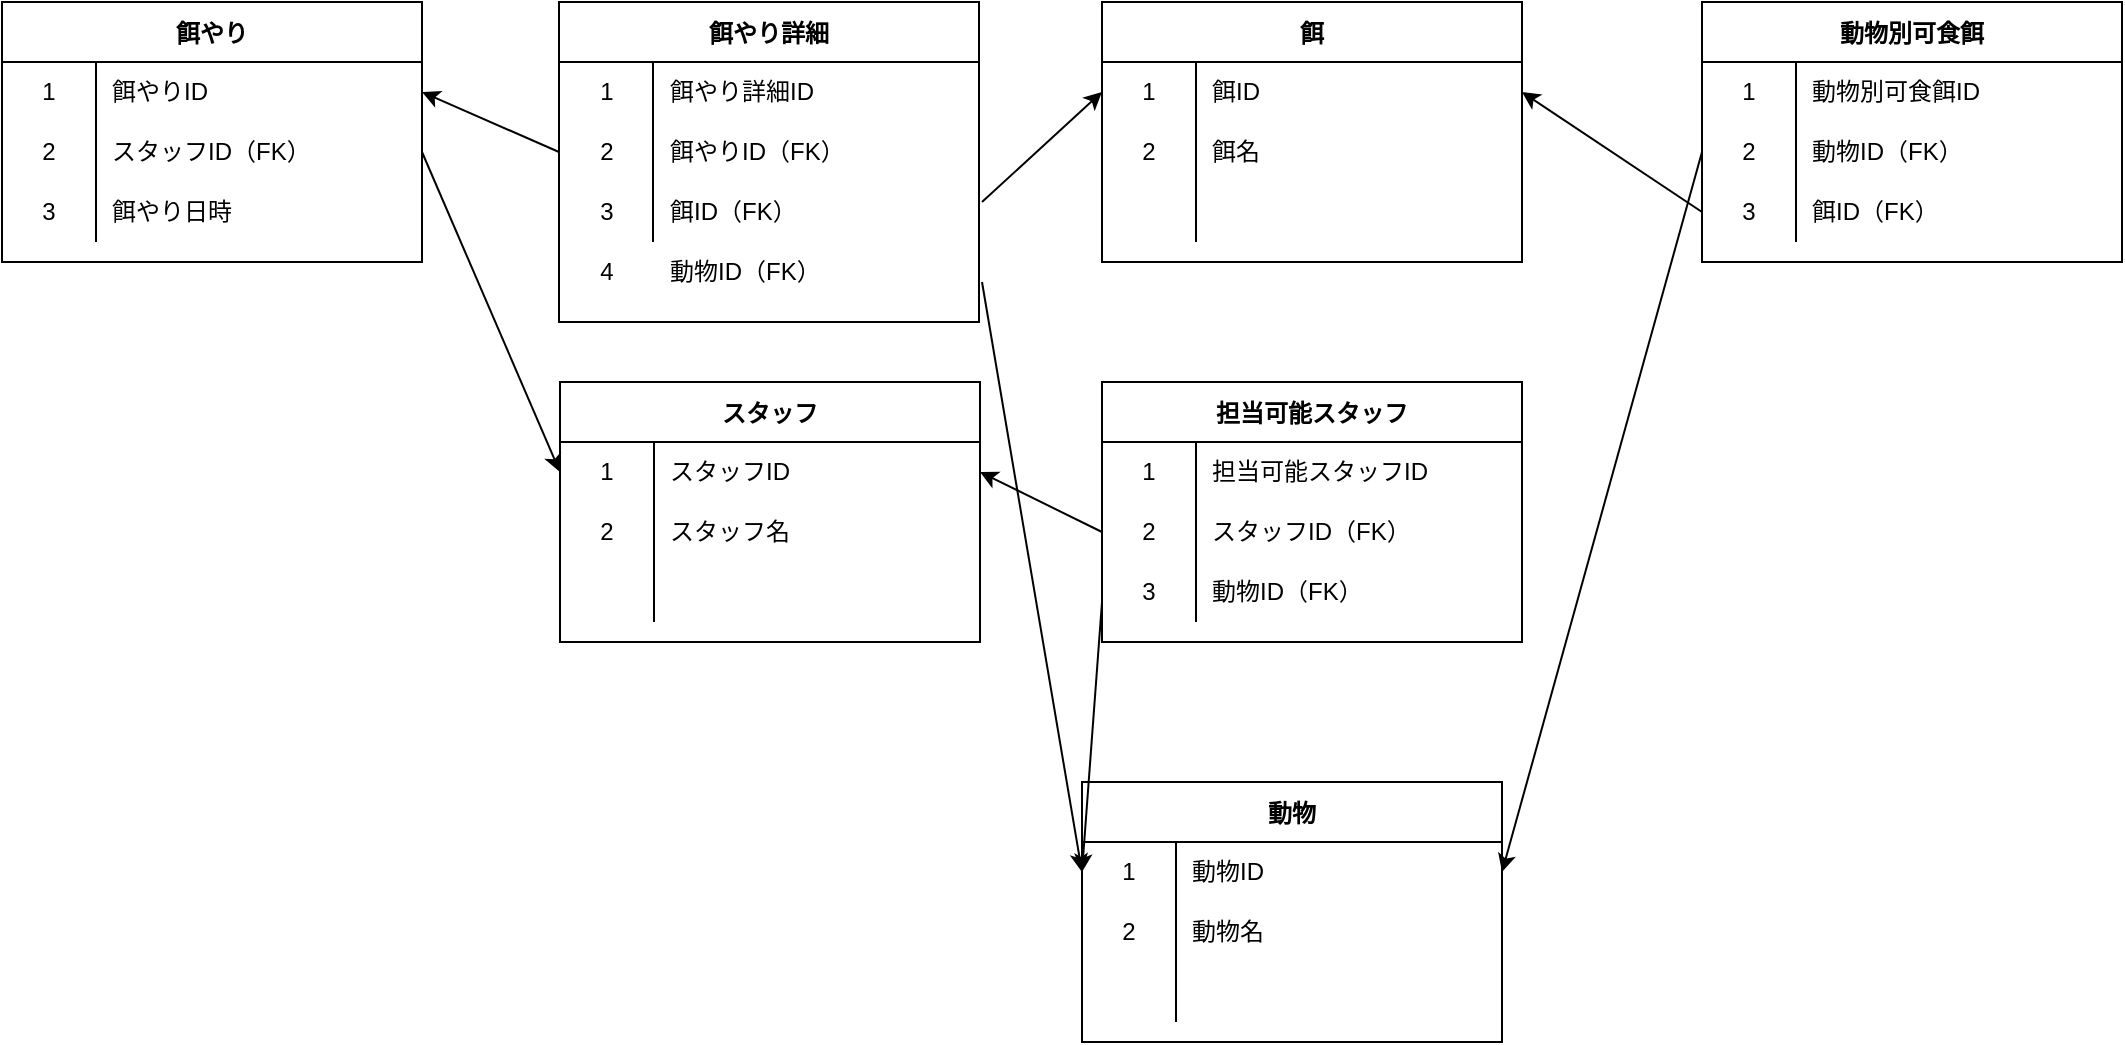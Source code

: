 <mxfile version="17.5.0" type="device"><diagram id="cOJfr24jKnzyPjlj8FSI" name="Page-1"><mxGraphModel dx="946" dy="614" grid="1" gridSize="10" guides="1" tooltips="1" connect="1" arrows="1" fold="1" page="1" pageScale="1" pageWidth="1169" pageHeight="827" math="0" shadow="0"><root><mxCell id="0"/><mxCell id="1" parent="0"/><mxCell id="fG3SUg0wLTTeUcnwIdMB-1" value="餌やり" style="shape=table;startSize=30;container=1;collapsible=0;childLayout=tableLayout;fixedRows=1;rowLines=0;fontStyle=1;" vertex="1" parent="1"><mxGeometry x="30" y="60" width="210" height="130" as="geometry"/></mxCell><mxCell id="fG3SUg0wLTTeUcnwIdMB-2" value="" style="shape=tableRow;horizontal=0;startSize=0;swimlaneHead=0;swimlaneBody=0;top=0;left=0;bottom=0;right=0;collapsible=0;dropTarget=0;fillColor=none;points=[[0,0.5],[1,0.5]];portConstraint=eastwest;" vertex="1" parent="fG3SUg0wLTTeUcnwIdMB-1"><mxGeometry y="30" width="210" height="30" as="geometry"/></mxCell><mxCell id="fG3SUg0wLTTeUcnwIdMB-3" value="1" style="shape=partialRectangle;html=1;whiteSpace=wrap;connectable=0;fillColor=none;top=0;left=0;bottom=0;right=0;overflow=hidden;pointerEvents=1;" vertex="1" parent="fG3SUg0wLTTeUcnwIdMB-2"><mxGeometry width="47" height="30" as="geometry"><mxRectangle width="47" height="30" as="alternateBounds"/></mxGeometry></mxCell><mxCell id="fG3SUg0wLTTeUcnwIdMB-4" value="餌やりID" style="shape=partialRectangle;html=1;whiteSpace=wrap;connectable=0;fillColor=none;top=0;left=0;bottom=0;right=0;align=left;spacingLeft=6;overflow=hidden;" vertex="1" parent="fG3SUg0wLTTeUcnwIdMB-2"><mxGeometry x="47" width="163" height="30" as="geometry"><mxRectangle width="163" height="30" as="alternateBounds"/></mxGeometry></mxCell><mxCell id="fG3SUg0wLTTeUcnwIdMB-5" value="" style="shape=tableRow;horizontal=0;startSize=0;swimlaneHead=0;swimlaneBody=0;top=0;left=0;bottom=0;right=0;collapsible=0;dropTarget=0;fillColor=none;points=[[0,0.5],[1,0.5]];portConstraint=eastwest;" vertex="1" parent="fG3SUg0wLTTeUcnwIdMB-1"><mxGeometry y="60" width="210" height="30" as="geometry"/></mxCell><mxCell id="fG3SUg0wLTTeUcnwIdMB-6" value="2" style="shape=partialRectangle;html=1;whiteSpace=wrap;connectable=0;fillColor=none;top=0;left=0;bottom=0;right=0;overflow=hidden;" vertex="1" parent="fG3SUg0wLTTeUcnwIdMB-5"><mxGeometry width="47" height="30" as="geometry"><mxRectangle width="47" height="30" as="alternateBounds"/></mxGeometry></mxCell><mxCell id="fG3SUg0wLTTeUcnwIdMB-7" value="スタッフID（FK）" style="shape=partialRectangle;html=1;whiteSpace=wrap;connectable=0;fillColor=none;top=0;left=0;bottom=0;right=0;align=left;spacingLeft=6;overflow=hidden;" vertex="1" parent="fG3SUg0wLTTeUcnwIdMB-5"><mxGeometry x="47" width="163" height="30" as="geometry"><mxRectangle width="163" height="30" as="alternateBounds"/></mxGeometry></mxCell><mxCell id="fG3SUg0wLTTeUcnwIdMB-8" value="" style="shape=tableRow;horizontal=0;startSize=0;swimlaneHead=0;swimlaneBody=0;top=0;left=0;bottom=0;right=0;collapsible=0;dropTarget=0;fillColor=none;points=[[0,0.5],[1,0.5]];portConstraint=eastwest;" vertex="1" parent="fG3SUg0wLTTeUcnwIdMB-1"><mxGeometry y="90" width="210" height="30" as="geometry"/></mxCell><mxCell id="fG3SUg0wLTTeUcnwIdMB-9" value="3" style="shape=partialRectangle;html=1;whiteSpace=wrap;connectable=0;fillColor=none;top=0;left=0;bottom=0;right=0;overflow=hidden;" vertex="1" parent="fG3SUg0wLTTeUcnwIdMB-8"><mxGeometry width="47" height="30" as="geometry"><mxRectangle width="47" height="30" as="alternateBounds"/></mxGeometry></mxCell><mxCell id="fG3SUg0wLTTeUcnwIdMB-10" value="" style="shape=partialRectangle;html=1;whiteSpace=wrap;connectable=0;fillColor=none;top=0;left=0;bottom=0;right=0;align=left;spacingLeft=6;overflow=hidden;" vertex="1" parent="fG3SUg0wLTTeUcnwIdMB-8"><mxGeometry x="47" width="163" height="30" as="geometry"><mxRectangle width="163" height="30" as="alternateBounds"/></mxGeometry></mxCell><mxCell id="fG3SUg0wLTTeUcnwIdMB-12" value="餌やり日時" style="shape=partialRectangle;html=1;whiteSpace=wrap;connectable=0;fillColor=none;top=0;left=0;bottom=0;right=0;align=left;spacingLeft=6;overflow=hidden;" vertex="1" parent="1"><mxGeometry x="77" y="150" width="163" height="30" as="geometry"><mxRectangle width="163" height="30" as="alternateBounds"/></mxGeometry></mxCell><mxCell id="fG3SUg0wLTTeUcnwIdMB-13" value="スタッフ" style="shape=table;startSize=30;container=1;collapsible=0;childLayout=tableLayout;fixedRows=1;rowLines=0;fontStyle=1;" vertex="1" parent="1"><mxGeometry x="309" y="250" width="210" height="130" as="geometry"/></mxCell><mxCell id="fG3SUg0wLTTeUcnwIdMB-14" value="" style="shape=tableRow;horizontal=0;startSize=0;swimlaneHead=0;swimlaneBody=0;top=0;left=0;bottom=0;right=0;collapsible=0;dropTarget=0;fillColor=none;points=[[0,0.5],[1,0.5]];portConstraint=eastwest;" vertex="1" parent="fG3SUg0wLTTeUcnwIdMB-13"><mxGeometry y="30" width="210" height="30" as="geometry"/></mxCell><mxCell id="fG3SUg0wLTTeUcnwIdMB-15" value="1" style="shape=partialRectangle;html=1;whiteSpace=wrap;connectable=0;fillColor=none;top=0;left=0;bottom=0;right=0;overflow=hidden;pointerEvents=1;" vertex="1" parent="fG3SUg0wLTTeUcnwIdMB-14"><mxGeometry width="47" height="30" as="geometry"><mxRectangle width="47" height="30" as="alternateBounds"/></mxGeometry></mxCell><mxCell id="fG3SUg0wLTTeUcnwIdMB-16" value="スタッフID" style="shape=partialRectangle;html=1;whiteSpace=wrap;connectable=0;fillColor=none;top=0;left=0;bottom=0;right=0;align=left;spacingLeft=6;overflow=hidden;" vertex="1" parent="fG3SUg0wLTTeUcnwIdMB-14"><mxGeometry x="47" width="163" height="30" as="geometry"><mxRectangle width="163" height="30" as="alternateBounds"/></mxGeometry></mxCell><mxCell id="fG3SUg0wLTTeUcnwIdMB-17" value="" style="shape=tableRow;horizontal=0;startSize=0;swimlaneHead=0;swimlaneBody=0;top=0;left=0;bottom=0;right=0;collapsible=0;dropTarget=0;fillColor=none;points=[[0,0.5],[1,0.5]];portConstraint=eastwest;" vertex="1" parent="fG3SUg0wLTTeUcnwIdMB-13"><mxGeometry y="60" width="210" height="30" as="geometry"/></mxCell><mxCell id="fG3SUg0wLTTeUcnwIdMB-18" value="2" style="shape=partialRectangle;html=1;whiteSpace=wrap;connectable=0;fillColor=none;top=0;left=0;bottom=0;right=0;overflow=hidden;" vertex="1" parent="fG3SUg0wLTTeUcnwIdMB-17"><mxGeometry width="47" height="30" as="geometry"><mxRectangle width="47" height="30" as="alternateBounds"/></mxGeometry></mxCell><mxCell id="fG3SUg0wLTTeUcnwIdMB-19" value="スタッフ名" style="shape=partialRectangle;html=1;whiteSpace=wrap;connectable=0;fillColor=none;top=0;left=0;bottom=0;right=0;align=left;spacingLeft=6;overflow=hidden;" vertex="1" parent="fG3SUg0wLTTeUcnwIdMB-17"><mxGeometry x="47" width="163" height="30" as="geometry"><mxRectangle width="163" height="30" as="alternateBounds"/></mxGeometry></mxCell><mxCell id="fG3SUg0wLTTeUcnwIdMB-20" value="" style="shape=tableRow;horizontal=0;startSize=0;swimlaneHead=0;swimlaneBody=0;top=0;left=0;bottom=0;right=0;collapsible=0;dropTarget=0;fillColor=none;points=[[0,0.5],[1,0.5]];portConstraint=eastwest;" vertex="1" parent="fG3SUg0wLTTeUcnwIdMB-13"><mxGeometry y="90" width="210" height="30" as="geometry"/></mxCell><mxCell id="fG3SUg0wLTTeUcnwIdMB-21" value="" style="shape=partialRectangle;html=1;whiteSpace=wrap;connectable=0;fillColor=none;top=0;left=0;bottom=0;right=0;overflow=hidden;" vertex="1" parent="fG3SUg0wLTTeUcnwIdMB-20"><mxGeometry width="47" height="30" as="geometry"><mxRectangle width="47" height="30" as="alternateBounds"/></mxGeometry></mxCell><mxCell id="fG3SUg0wLTTeUcnwIdMB-22" value="" style="shape=partialRectangle;html=1;whiteSpace=wrap;connectable=0;fillColor=none;top=0;left=0;bottom=0;right=0;align=left;spacingLeft=6;overflow=hidden;" vertex="1" parent="fG3SUg0wLTTeUcnwIdMB-20"><mxGeometry x="47" width="163" height="30" as="geometry"><mxRectangle width="163" height="30" as="alternateBounds"/></mxGeometry></mxCell><mxCell id="fG3SUg0wLTTeUcnwIdMB-35" value="餌" style="shape=table;startSize=30;container=1;collapsible=0;childLayout=tableLayout;fixedRows=1;rowLines=0;fontStyle=1;" vertex="1" parent="1"><mxGeometry x="580" y="60" width="210" height="130" as="geometry"/></mxCell><mxCell id="fG3SUg0wLTTeUcnwIdMB-36" value="" style="shape=tableRow;horizontal=0;startSize=0;swimlaneHead=0;swimlaneBody=0;top=0;left=0;bottom=0;right=0;collapsible=0;dropTarget=0;fillColor=none;points=[[0,0.5],[1,0.5]];portConstraint=eastwest;" vertex="1" parent="fG3SUg0wLTTeUcnwIdMB-35"><mxGeometry y="30" width="210" height="30" as="geometry"/></mxCell><mxCell id="fG3SUg0wLTTeUcnwIdMB-37" value="1" style="shape=partialRectangle;html=1;whiteSpace=wrap;connectable=0;fillColor=none;top=0;left=0;bottom=0;right=0;overflow=hidden;pointerEvents=1;" vertex="1" parent="fG3SUg0wLTTeUcnwIdMB-36"><mxGeometry width="47" height="30" as="geometry"><mxRectangle width="47" height="30" as="alternateBounds"/></mxGeometry></mxCell><mxCell id="fG3SUg0wLTTeUcnwIdMB-38" value="餌ID" style="shape=partialRectangle;html=1;whiteSpace=wrap;connectable=0;fillColor=none;top=0;left=0;bottom=0;right=0;align=left;spacingLeft=6;overflow=hidden;" vertex="1" parent="fG3SUg0wLTTeUcnwIdMB-36"><mxGeometry x="47" width="163" height="30" as="geometry"><mxRectangle width="163" height="30" as="alternateBounds"/></mxGeometry></mxCell><mxCell id="fG3SUg0wLTTeUcnwIdMB-39" value="" style="shape=tableRow;horizontal=0;startSize=0;swimlaneHead=0;swimlaneBody=0;top=0;left=0;bottom=0;right=0;collapsible=0;dropTarget=0;fillColor=none;points=[[0,0.5],[1,0.5]];portConstraint=eastwest;" vertex="1" parent="fG3SUg0wLTTeUcnwIdMB-35"><mxGeometry y="60" width="210" height="30" as="geometry"/></mxCell><mxCell id="fG3SUg0wLTTeUcnwIdMB-40" value="2" style="shape=partialRectangle;html=1;whiteSpace=wrap;connectable=0;fillColor=none;top=0;left=0;bottom=0;right=0;overflow=hidden;" vertex="1" parent="fG3SUg0wLTTeUcnwIdMB-39"><mxGeometry width="47" height="30" as="geometry"><mxRectangle width="47" height="30" as="alternateBounds"/></mxGeometry></mxCell><mxCell id="fG3SUg0wLTTeUcnwIdMB-41" value="餌名" style="shape=partialRectangle;html=1;whiteSpace=wrap;connectable=0;fillColor=none;top=0;left=0;bottom=0;right=0;align=left;spacingLeft=6;overflow=hidden;" vertex="1" parent="fG3SUg0wLTTeUcnwIdMB-39"><mxGeometry x="47" width="163" height="30" as="geometry"><mxRectangle width="163" height="30" as="alternateBounds"/></mxGeometry></mxCell><mxCell id="fG3SUg0wLTTeUcnwIdMB-42" value="" style="shape=tableRow;horizontal=0;startSize=0;swimlaneHead=0;swimlaneBody=0;top=0;left=0;bottom=0;right=0;collapsible=0;dropTarget=0;fillColor=none;points=[[0,0.5],[1,0.5]];portConstraint=eastwest;" vertex="1" parent="fG3SUg0wLTTeUcnwIdMB-35"><mxGeometry y="90" width="210" height="30" as="geometry"/></mxCell><mxCell id="fG3SUg0wLTTeUcnwIdMB-43" value="" style="shape=partialRectangle;html=1;whiteSpace=wrap;connectable=0;fillColor=none;top=0;left=0;bottom=0;right=0;overflow=hidden;" vertex="1" parent="fG3SUg0wLTTeUcnwIdMB-42"><mxGeometry width="47" height="30" as="geometry"><mxRectangle width="47" height="30" as="alternateBounds"/></mxGeometry></mxCell><mxCell id="fG3SUg0wLTTeUcnwIdMB-44" value="" style="shape=partialRectangle;html=1;whiteSpace=wrap;connectable=0;fillColor=none;top=0;left=0;bottom=0;right=0;align=left;spacingLeft=6;overflow=hidden;" vertex="1" parent="fG3SUg0wLTTeUcnwIdMB-42"><mxGeometry x="47" width="163" height="30" as="geometry"><mxRectangle width="163" height="30" as="alternateBounds"/></mxGeometry></mxCell><mxCell id="fG3SUg0wLTTeUcnwIdMB-45" value="動物" style="shape=table;startSize=30;container=1;collapsible=0;childLayout=tableLayout;fixedRows=1;rowLines=0;fontStyle=1;" vertex="1" parent="1"><mxGeometry x="570" y="450" width="210" height="130" as="geometry"/></mxCell><mxCell id="fG3SUg0wLTTeUcnwIdMB-46" value="" style="shape=tableRow;horizontal=0;startSize=0;swimlaneHead=0;swimlaneBody=0;top=0;left=0;bottom=0;right=0;collapsible=0;dropTarget=0;fillColor=none;points=[[0,0.5],[1,0.5]];portConstraint=eastwest;" vertex="1" parent="fG3SUg0wLTTeUcnwIdMB-45"><mxGeometry y="30" width="210" height="30" as="geometry"/></mxCell><mxCell id="fG3SUg0wLTTeUcnwIdMB-47" value="1" style="shape=partialRectangle;html=1;whiteSpace=wrap;connectable=0;fillColor=none;top=0;left=0;bottom=0;right=0;overflow=hidden;pointerEvents=1;" vertex="1" parent="fG3SUg0wLTTeUcnwIdMB-46"><mxGeometry width="47" height="30" as="geometry"><mxRectangle width="47" height="30" as="alternateBounds"/></mxGeometry></mxCell><mxCell id="fG3SUg0wLTTeUcnwIdMB-48" value="動物ID" style="shape=partialRectangle;html=1;whiteSpace=wrap;connectable=0;fillColor=none;top=0;left=0;bottom=0;right=0;align=left;spacingLeft=6;overflow=hidden;" vertex="1" parent="fG3SUg0wLTTeUcnwIdMB-46"><mxGeometry x="47" width="163" height="30" as="geometry"><mxRectangle width="163" height="30" as="alternateBounds"/></mxGeometry></mxCell><mxCell id="fG3SUg0wLTTeUcnwIdMB-49" value="" style="shape=tableRow;horizontal=0;startSize=0;swimlaneHead=0;swimlaneBody=0;top=0;left=0;bottom=0;right=0;collapsible=0;dropTarget=0;fillColor=none;points=[[0,0.5],[1,0.5]];portConstraint=eastwest;" vertex="1" parent="fG3SUg0wLTTeUcnwIdMB-45"><mxGeometry y="60" width="210" height="30" as="geometry"/></mxCell><mxCell id="fG3SUg0wLTTeUcnwIdMB-50" value="2" style="shape=partialRectangle;html=1;whiteSpace=wrap;connectable=0;fillColor=none;top=0;left=0;bottom=0;right=0;overflow=hidden;" vertex="1" parent="fG3SUg0wLTTeUcnwIdMB-49"><mxGeometry width="47" height="30" as="geometry"><mxRectangle width="47" height="30" as="alternateBounds"/></mxGeometry></mxCell><mxCell id="fG3SUg0wLTTeUcnwIdMB-51" value="動物名" style="shape=partialRectangle;html=1;whiteSpace=wrap;connectable=0;fillColor=none;top=0;left=0;bottom=0;right=0;align=left;spacingLeft=6;overflow=hidden;" vertex="1" parent="fG3SUg0wLTTeUcnwIdMB-49"><mxGeometry x="47" width="163" height="30" as="geometry"><mxRectangle width="163" height="30" as="alternateBounds"/></mxGeometry></mxCell><mxCell id="fG3SUg0wLTTeUcnwIdMB-52" value="" style="shape=tableRow;horizontal=0;startSize=0;swimlaneHead=0;swimlaneBody=0;top=0;left=0;bottom=0;right=0;collapsible=0;dropTarget=0;fillColor=none;points=[[0,0.5],[1,0.5]];portConstraint=eastwest;" vertex="1" parent="fG3SUg0wLTTeUcnwIdMB-45"><mxGeometry y="90" width="210" height="30" as="geometry"/></mxCell><mxCell id="fG3SUg0wLTTeUcnwIdMB-53" value="" style="shape=partialRectangle;html=1;whiteSpace=wrap;connectable=0;fillColor=none;top=0;left=0;bottom=0;right=0;overflow=hidden;" vertex="1" parent="fG3SUg0wLTTeUcnwIdMB-52"><mxGeometry width="47" height="30" as="geometry"><mxRectangle width="47" height="30" as="alternateBounds"/></mxGeometry></mxCell><mxCell id="fG3SUg0wLTTeUcnwIdMB-54" value="" style="shape=partialRectangle;html=1;whiteSpace=wrap;connectable=0;fillColor=none;top=0;left=0;bottom=0;right=0;align=left;spacingLeft=6;overflow=hidden;" vertex="1" parent="fG3SUg0wLTTeUcnwIdMB-52"><mxGeometry x="47" width="163" height="30" as="geometry"><mxRectangle width="163" height="30" as="alternateBounds"/></mxGeometry></mxCell><mxCell id="fG3SUg0wLTTeUcnwIdMB-68" value="" style="endArrow=classic;html=1;rounded=0;exitX=0;exitY=0.5;exitDx=0;exitDy=0;entryX=1;entryY=0.5;entryDx=0;entryDy=0;" edge="1" parent="1" source="fG3SUg0wLTTeUcnwIdMB-103" target="fG3SUg0wLTTeUcnwIdMB-2"><mxGeometry width="50" height="50" relative="1" as="geometry"><mxPoint x="290" y="130" as="sourcePoint"/><mxPoint x="270" y="150" as="targetPoint"/></mxGeometry></mxCell><mxCell id="fG3SUg0wLTTeUcnwIdMB-69" value="" style="endArrow=classic;html=1;rounded=0;entryX=0;entryY=0.5;entryDx=0;entryDy=0;" edge="1" parent="1" target="fG3SUg0wLTTeUcnwIdMB-36"><mxGeometry width="50" height="50" relative="1" as="geometry"><mxPoint x="520" y="160" as="sourcePoint"/><mxPoint x="389" y="140" as="targetPoint"/></mxGeometry></mxCell><mxCell id="fG3SUg0wLTTeUcnwIdMB-70" value="動物ID（FK）" style="shape=partialRectangle;html=1;whiteSpace=wrap;connectable=0;fillColor=none;top=0;left=0;bottom=0;right=0;align=left;spacingLeft=6;overflow=hidden;" vertex="1" parent="1"><mxGeometry x="355.5" y="180" width="163" height="30" as="geometry"><mxRectangle width="163" height="30" as="alternateBounds"/></mxGeometry></mxCell><mxCell id="fG3SUg0wLTTeUcnwIdMB-72" value="" style="endArrow=classic;html=1;rounded=0;entryX=0;entryY=0.5;entryDx=0;entryDy=0;" edge="1" parent="1" target="fG3SUg0wLTTeUcnwIdMB-46"><mxGeometry width="50" height="50" relative="1" as="geometry"><mxPoint x="520" y="200" as="sourcePoint"/><mxPoint x="390" y="350" as="targetPoint"/></mxGeometry></mxCell><mxCell id="fG3SUg0wLTTeUcnwIdMB-73" value="担当可能スタッフ" style="shape=table;startSize=30;container=1;collapsible=0;childLayout=tableLayout;fixedRows=1;rowLines=0;fontStyle=1;" vertex="1" parent="1"><mxGeometry x="580" y="250" width="210" height="130" as="geometry"/></mxCell><mxCell id="fG3SUg0wLTTeUcnwIdMB-74" value="" style="shape=tableRow;horizontal=0;startSize=0;swimlaneHead=0;swimlaneBody=0;top=0;left=0;bottom=0;right=0;collapsible=0;dropTarget=0;fillColor=none;points=[[0,0.5],[1,0.5]];portConstraint=eastwest;" vertex="1" parent="fG3SUg0wLTTeUcnwIdMB-73"><mxGeometry y="30" width="210" height="30" as="geometry"/></mxCell><mxCell id="fG3SUg0wLTTeUcnwIdMB-75" value="1" style="shape=partialRectangle;html=1;whiteSpace=wrap;connectable=0;fillColor=none;top=0;left=0;bottom=0;right=0;overflow=hidden;pointerEvents=1;" vertex="1" parent="fG3SUg0wLTTeUcnwIdMB-74"><mxGeometry width="47" height="30" as="geometry"><mxRectangle width="47" height="30" as="alternateBounds"/></mxGeometry></mxCell><mxCell id="fG3SUg0wLTTeUcnwIdMB-76" value="担当可能スタッフID" style="shape=partialRectangle;html=1;whiteSpace=wrap;connectable=0;fillColor=none;top=0;left=0;bottom=0;right=0;align=left;spacingLeft=6;overflow=hidden;" vertex="1" parent="fG3SUg0wLTTeUcnwIdMB-74"><mxGeometry x="47" width="163" height="30" as="geometry"><mxRectangle width="163" height="30" as="alternateBounds"/></mxGeometry></mxCell><mxCell id="fG3SUg0wLTTeUcnwIdMB-77" value="" style="shape=tableRow;horizontal=0;startSize=0;swimlaneHead=0;swimlaneBody=0;top=0;left=0;bottom=0;right=0;collapsible=0;dropTarget=0;fillColor=none;points=[[0,0.5],[1,0.5]];portConstraint=eastwest;" vertex="1" parent="fG3SUg0wLTTeUcnwIdMB-73"><mxGeometry y="60" width="210" height="30" as="geometry"/></mxCell><mxCell id="fG3SUg0wLTTeUcnwIdMB-78" value="2" style="shape=partialRectangle;html=1;whiteSpace=wrap;connectable=0;fillColor=none;top=0;left=0;bottom=0;right=0;overflow=hidden;" vertex="1" parent="fG3SUg0wLTTeUcnwIdMB-77"><mxGeometry width="47" height="30" as="geometry"><mxRectangle width="47" height="30" as="alternateBounds"/></mxGeometry></mxCell><mxCell id="fG3SUg0wLTTeUcnwIdMB-79" value="スタッフID（FK）" style="shape=partialRectangle;html=1;whiteSpace=wrap;connectable=0;fillColor=none;top=0;left=0;bottom=0;right=0;align=left;spacingLeft=6;overflow=hidden;" vertex="1" parent="fG3SUg0wLTTeUcnwIdMB-77"><mxGeometry x="47" width="163" height="30" as="geometry"><mxRectangle width="163" height="30" as="alternateBounds"/></mxGeometry></mxCell><mxCell id="fG3SUg0wLTTeUcnwIdMB-80" value="" style="shape=tableRow;horizontal=0;startSize=0;swimlaneHead=0;swimlaneBody=0;top=0;left=0;bottom=0;right=0;collapsible=0;dropTarget=0;fillColor=none;points=[[0,0.5],[1,0.5]];portConstraint=eastwest;" vertex="1" parent="fG3SUg0wLTTeUcnwIdMB-73"><mxGeometry y="90" width="210" height="30" as="geometry"/></mxCell><mxCell id="fG3SUg0wLTTeUcnwIdMB-81" value="" style="shape=partialRectangle;html=1;whiteSpace=wrap;connectable=0;fillColor=none;top=0;left=0;bottom=0;right=0;overflow=hidden;" vertex="1" parent="fG3SUg0wLTTeUcnwIdMB-80"><mxGeometry width="47" height="30" as="geometry"><mxRectangle width="47" height="30" as="alternateBounds"/></mxGeometry></mxCell><mxCell id="fG3SUg0wLTTeUcnwIdMB-82" value="" style="shape=partialRectangle;html=1;whiteSpace=wrap;connectable=0;fillColor=none;top=0;left=0;bottom=0;right=0;align=left;spacingLeft=6;overflow=hidden;" vertex="1" parent="fG3SUg0wLTTeUcnwIdMB-80"><mxGeometry x="47" width="163" height="30" as="geometry"><mxRectangle width="163" height="30" as="alternateBounds"/></mxGeometry></mxCell><mxCell id="fG3SUg0wLTTeUcnwIdMB-83" value="3" style="shape=partialRectangle;html=1;whiteSpace=wrap;connectable=0;fillColor=none;top=0;left=0;bottom=0;right=0;overflow=hidden;" vertex="1" parent="1"><mxGeometry x="580" y="340" width="47" height="30" as="geometry"><mxRectangle width="47" height="30" as="alternateBounds"/></mxGeometry></mxCell><mxCell id="fG3SUg0wLTTeUcnwIdMB-84" value="動物ID（FK）" style="shape=partialRectangle;html=1;whiteSpace=wrap;connectable=0;fillColor=none;top=0;left=0;bottom=0;right=0;align=left;spacingLeft=6;overflow=hidden;" vertex="1" parent="1"><mxGeometry x="627" y="340" width="163" height="30" as="geometry"><mxRectangle width="163" height="30" as="alternateBounds"/></mxGeometry></mxCell><mxCell id="fG3SUg0wLTTeUcnwIdMB-86" value="" style="endArrow=classic;html=1;rounded=0;entryX=0;entryY=0.5;entryDx=0;entryDy=0;" edge="1" parent="1" target="fG3SUg0wLTTeUcnwIdMB-46"><mxGeometry width="50" height="50" relative="1" as="geometry"><mxPoint x="580" y="360" as="sourcePoint"/><mxPoint x="440" y="450" as="targetPoint"/></mxGeometry></mxCell><mxCell id="fG3SUg0wLTTeUcnwIdMB-87" value="動物別可食餌" style="shape=table;startSize=30;container=1;collapsible=0;childLayout=tableLayout;fixedRows=1;rowLines=0;fontStyle=1;" vertex="1" parent="1"><mxGeometry x="880" y="60" width="210" height="130" as="geometry"/></mxCell><mxCell id="fG3SUg0wLTTeUcnwIdMB-88" value="" style="shape=tableRow;horizontal=0;startSize=0;swimlaneHead=0;swimlaneBody=0;top=0;left=0;bottom=0;right=0;collapsible=0;dropTarget=0;fillColor=none;points=[[0,0.5],[1,0.5]];portConstraint=eastwest;" vertex="1" parent="fG3SUg0wLTTeUcnwIdMB-87"><mxGeometry y="30" width="210" height="30" as="geometry"/></mxCell><mxCell id="fG3SUg0wLTTeUcnwIdMB-89" value="1" style="shape=partialRectangle;html=1;whiteSpace=wrap;connectable=0;fillColor=none;top=0;left=0;bottom=0;right=0;overflow=hidden;pointerEvents=1;" vertex="1" parent="fG3SUg0wLTTeUcnwIdMB-88"><mxGeometry width="47" height="30" as="geometry"><mxRectangle width="47" height="30" as="alternateBounds"/></mxGeometry></mxCell><mxCell id="fG3SUg0wLTTeUcnwIdMB-90" value="動物別可食餌ID" style="shape=partialRectangle;html=1;whiteSpace=wrap;connectable=0;fillColor=none;top=0;left=0;bottom=0;right=0;align=left;spacingLeft=6;overflow=hidden;" vertex="1" parent="fG3SUg0wLTTeUcnwIdMB-88"><mxGeometry x="47" width="163" height="30" as="geometry"><mxRectangle width="163" height="30" as="alternateBounds"/></mxGeometry></mxCell><mxCell id="fG3SUg0wLTTeUcnwIdMB-91" value="" style="shape=tableRow;horizontal=0;startSize=0;swimlaneHead=0;swimlaneBody=0;top=0;left=0;bottom=0;right=0;collapsible=0;dropTarget=0;fillColor=none;points=[[0,0.5],[1,0.5]];portConstraint=eastwest;" vertex="1" parent="fG3SUg0wLTTeUcnwIdMB-87"><mxGeometry y="60" width="210" height="30" as="geometry"/></mxCell><mxCell id="fG3SUg0wLTTeUcnwIdMB-92" value="2" style="shape=partialRectangle;html=1;whiteSpace=wrap;connectable=0;fillColor=none;top=0;left=0;bottom=0;right=0;overflow=hidden;" vertex="1" parent="fG3SUg0wLTTeUcnwIdMB-91"><mxGeometry width="47" height="30" as="geometry"><mxRectangle width="47" height="30" as="alternateBounds"/></mxGeometry></mxCell><mxCell id="fG3SUg0wLTTeUcnwIdMB-93" value="動物ID（FK）" style="shape=partialRectangle;html=1;whiteSpace=wrap;connectable=0;fillColor=none;top=0;left=0;bottom=0;right=0;align=left;spacingLeft=6;overflow=hidden;" vertex="1" parent="fG3SUg0wLTTeUcnwIdMB-91"><mxGeometry x="47" width="163" height="30" as="geometry"><mxRectangle width="163" height="30" as="alternateBounds"/></mxGeometry></mxCell><mxCell id="fG3SUg0wLTTeUcnwIdMB-94" value="" style="shape=tableRow;horizontal=0;startSize=0;swimlaneHead=0;swimlaneBody=0;top=0;left=0;bottom=0;right=0;collapsible=0;dropTarget=0;fillColor=none;points=[[0,0.5],[1,0.5]];portConstraint=eastwest;" vertex="1" parent="fG3SUg0wLTTeUcnwIdMB-87"><mxGeometry y="90" width="210" height="30" as="geometry"/></mxCell><mxCell id="fG3SUg0wLTTeUcnwIdMB-95" value="3" style="shape=partialRectangle;html=1;whiteSpace=wrap;connectable=0;fillColor=none;top=0;left=0;bottom=0;right=0;overflow=hidden;" vertex="1" parent="fG3SUg0wLTTeUcnwIdMB-94"><mxGeometry width="47" height="30" as="geometry"><mxRectangle width="47" height="30" as="alternateBounds"/></mxGeometry></mxCell><mxCell id="fG3SUg0wLTTeUcnwIdMB-96" value="餌ID（FK）" style="shape=partialRectangle;html=1;whiteSpace=wrap;connectable=0;fillColor=none;top=0;left=0;bottom=0;right=0;align=left;spacingLeft=6;overflow=hidden;" vertex="1" parent="fG3SUg0wLTTeUcnwIdMB-94"><mxGeometry x="47" width="163" height="30" as="geometry"><mxRectangle width="163" height="30" as="alternateBounds"/></mxGeometry></mxCell><mxCell id="fG3SUg0wLTTeUcnwIdMB-97" value="" style="endArrow=classic;html=1;rounded=0;entryX=1;entryY=0.5;entryDx=0;entryDy=0;exitX=0;exitY=0.5;exitDx=0;exitDy=0;" edge="1" parent="1" source="fG3SUg0wLTTeUcnwIdMB-94" target="fG3SUg0wLTTeUcnwIdMB-36"><mxGeometry width="50" height="50" relative="1" as="geometry"><mxPoint x="840" y="90" as="sourcePoint"/><mxPoint x="590" y="60" as="targetPoint"/></mxGeometry></mxCell><mxCell id="fG3SUg0wLTTeUcnwIdMB-98" value="" style="endArrow=classic;html=1;rounded=0;exitX=0;exitY=0.5;exitDx=0;exitDy=0;entryX=1;entryY=0.5;entryDx=0;entryDy=0;" edge="1" parent="1" source="fG3SUg0wLTTeUcnwIdMB-91" target="fG3SUg0wLTTeUcnwIdMB-46"><mxGeometry width="50" height="50" relative="1" as="geometry"><mxPoint x="530" y="490" as="sourcePoint"/><mxPoint x="880" y="490" as="targetPoint"/><Array as="points"/></mxGeometry></mxCell><mxCell id="fG3SUg0wLTTeUcnwIdMB-99" value="餌やり詳細" style="shape=table;startSize=30;container=1;collapsible=0;childLayout=tableLayout;fixedRows=1;rowLines=0;fontStyle=1;" vertex="1" parent="1"><mxGeometry x="308.5" y="60" width="210" height="160" as="geometry"/></mxCell><mxCell id="fG3SUg0wLTTeUcnwIdMB-100" value="" style="shape=tableRow;horizontal=0;startSize=0;swimlaneHead=0;swimlaneBody=0;top=0;left=0;bottom=0;right=0;collapsible=0;dropTarget=0;fillColor=none;points=[[0,0.5],[1,0.5]];portConstraint=eastwest;" vertex="1" parent="fG3SUg0wLTTeUcnwIdMB-99"><mxGeometry y="30" width="210" height="30" as="geometry"/></mxCell><mxCell id="fG3SUg0wLTTeUcnwIdMB-101" value="1" style="shape=partialRectangle;html=1;whiteSpace=wrap;connectable=0;fillColor=none;top=0;left=0;bottom=0;right=0;overflow=hidden;pointerEvents=1;" vertex="1" parent="fG3SUg0wLTTeUcnwIdMB-100"><mxGeometry width="47" height="30" as="geometry"><mxRectangle width="47" height="30" as="alternateBounds"/></mxGeometry></mxCell><mxCell id="fG3SUg0wLTTeUcnwIdMB-102" value="餌やり詳細ID" style="shape=partialRectangle;html=1;whiteSpace=wrap;connectable=0;fillColor=none;top=0;left=0;bottom=0;right=0;align=left;spacingLeft=6;overflow=hidden;" vertex="1" parent="fG3SUg0wLTTeUcnwIdMB-100"><mxGeometry x="47" width="163" height="30" as="geometry"><mxRectangle width="163" height="30" as="alternateBounds"/></mxGeometry></mxCell><mxCell id="fG3SUg0wLTTeUcnwIdMB-103" value="" style="shape=tableRow;horizontal=0;startSize=0;swimlaneHead=0;swimlaneBody=0;top=0;left=0;bottom=0;right=0;collapsible=0;dropTarget=0;fillColor=none;points=[[0,0.5],[1,0.5]];portConstraint=eastwest;" vertex="1" parent="fG3SUg0wLTTeUcnwIdMB-99"><mxGeometry y="60" width="210" height="30" as="geometry"/></mxCell><mxCell id="fG3SUg0wLTTeUcnwIdMB-104" value="2" style="shape=partialRectangle;html=1;whiteSpace=wrap;connectable=0;fillColor=none;top=0;left=0;bottom=0;right=0;overflow=hidden;" vertex="1" parent="fG3SUg0wLTTeUcnwIdMB-103"><mxGeometry width="47" height="30" as="geometry"><mxRectangle width="47" height="30" as="alternateBounds"/></mxGeometry></mxCell><mxCell id="fG3SUg0wLTTeUcnwIdMB-105" value="餌やりID（FK）" style="shape=partialRectangle;html=1;whiteSpace=wrap;connectable=0;fillColor=none;top=0;left=0;bottom=0;right=0;align=left;spacingLeft=6;overflow=hidden;" vertex="1" parent="fG3SUg0wLTTeUcnwIdMB-103"><mxGeometry x="47" width="163" height="30" as="geometry"><mxRectangle width="163" height="30" as="alternateBounds"/></mxGeometry></mxCell><mxCell id="fG3SUg0wLTTeUcnwIdMB-106" value="" style="shape=tableRow;horizontal=0;startSize=0;swimlaneHead=0;swimlaneBody=0;top=0;left=0;bottom=0;right=0;collapsible=0;dropTarget=0;fillColor=none;points=[[0,0.5],[1,0.5]];portConstraint=eastwest;" vertex="1" parent="fG3SUg0wLTTeUcnwIdMB-99"><mxGeometry y="90" width="210" height="30" as="geometry"/></mxCell><mxCell id="fG3SUg0wLTTeUcnwIdMB-107" value="3" style="shape=partialRectangle;html=1;whiteSpace=wrap;connectable=0;fillColor=none;top=0;left=0;bottom=0;right=0;overflow=hidden;" vertex="1" parent="fG3SUg0wLTTeUcnwIdMB-106"><mxGeometry width="47" height="30" as="geometry"><mxRectangle width="47" height="30" as="alternateBounds"/></mxGeometry></mxCell><mxCell id="fG3SUg0wLTTeUcnwIdMB-108" value="餌ID（FK）" style="shape=partialRectangle;html=1;whiteSpace=wrap;connectable=0;fillColor=none;top=0;left=0;bottom=0;right=0;align=left;spacingLeft=6;overflow=hidden;" vertex="1" parent="fG3SUg0wLTTeUcnwIdMB-106"><mxGeometry x="47" width="163" height="30" as="geometry"><mxRectangle width="163" height="30" as="alternateBounds"/></mxGeometry></mxCell><mxCell id="fG3SUg0wLTTeUcnwIdMB-109" value="4" style="shape=partialRectangle;html=1;whiteSpace=wrap;connectable=0;fillColor=none;top=0;left=0;bottom=0;right=0;overflow=hidden;" vertex="1" parent="1"><mxGeometry x="308.5" y="180" width="47" height="30" as="geometry"><mxRectangle width="47" height="30" as="alternateBounds"/></mxGeometry></mxCell><mxCell id="fG3SUg0wLTTeUcnwIdMB-110" value="" style="endArrow=classic;html=1;rounded=0;exitX=1;exitY=0.5;exitDx=0;exitDy=0;entryX=0;entryY=0.5;entryDx=0;entryDy=0;" edge="1" parent="1" source="fG3SUg0wLTTeUcnwIdMB-5" target="fG3SUg0wLTTeUcnwIdMB-14"><mxGeometry width="50" height="50" relative="1" as="geometry"><mxPoint x="318.5" y="145" as="sourcePoint"/><mxPoint x="280" y="180" as="targetPoint"/></mxGeometry></mxCell><mxCell id="fG3SUg0wLTTeUcnwIdMB-85" value="" style="endArrow=classic;html=1;rounded=0;entryX=1;entryY=0.5;entryDx=0;entryDy=0;exitX=0;exitY=0.5;exitDx=0;exitDy=0;" edge="1" parent="1" source="fG3SUg0wLTTeUcnwIdMB-77" target="fG3SUg0wLTTeUcnwIdMB-14"><mxGeometry width="50" height="50" relative="1" as="geometry"><mxPoint x="530" y="100" as="sourcePoint"/><mxPoint x="610" y="70" as="targetPoint"/></mxGeometry></mxCell></root></mxGraphModel></diagram></mxfile>